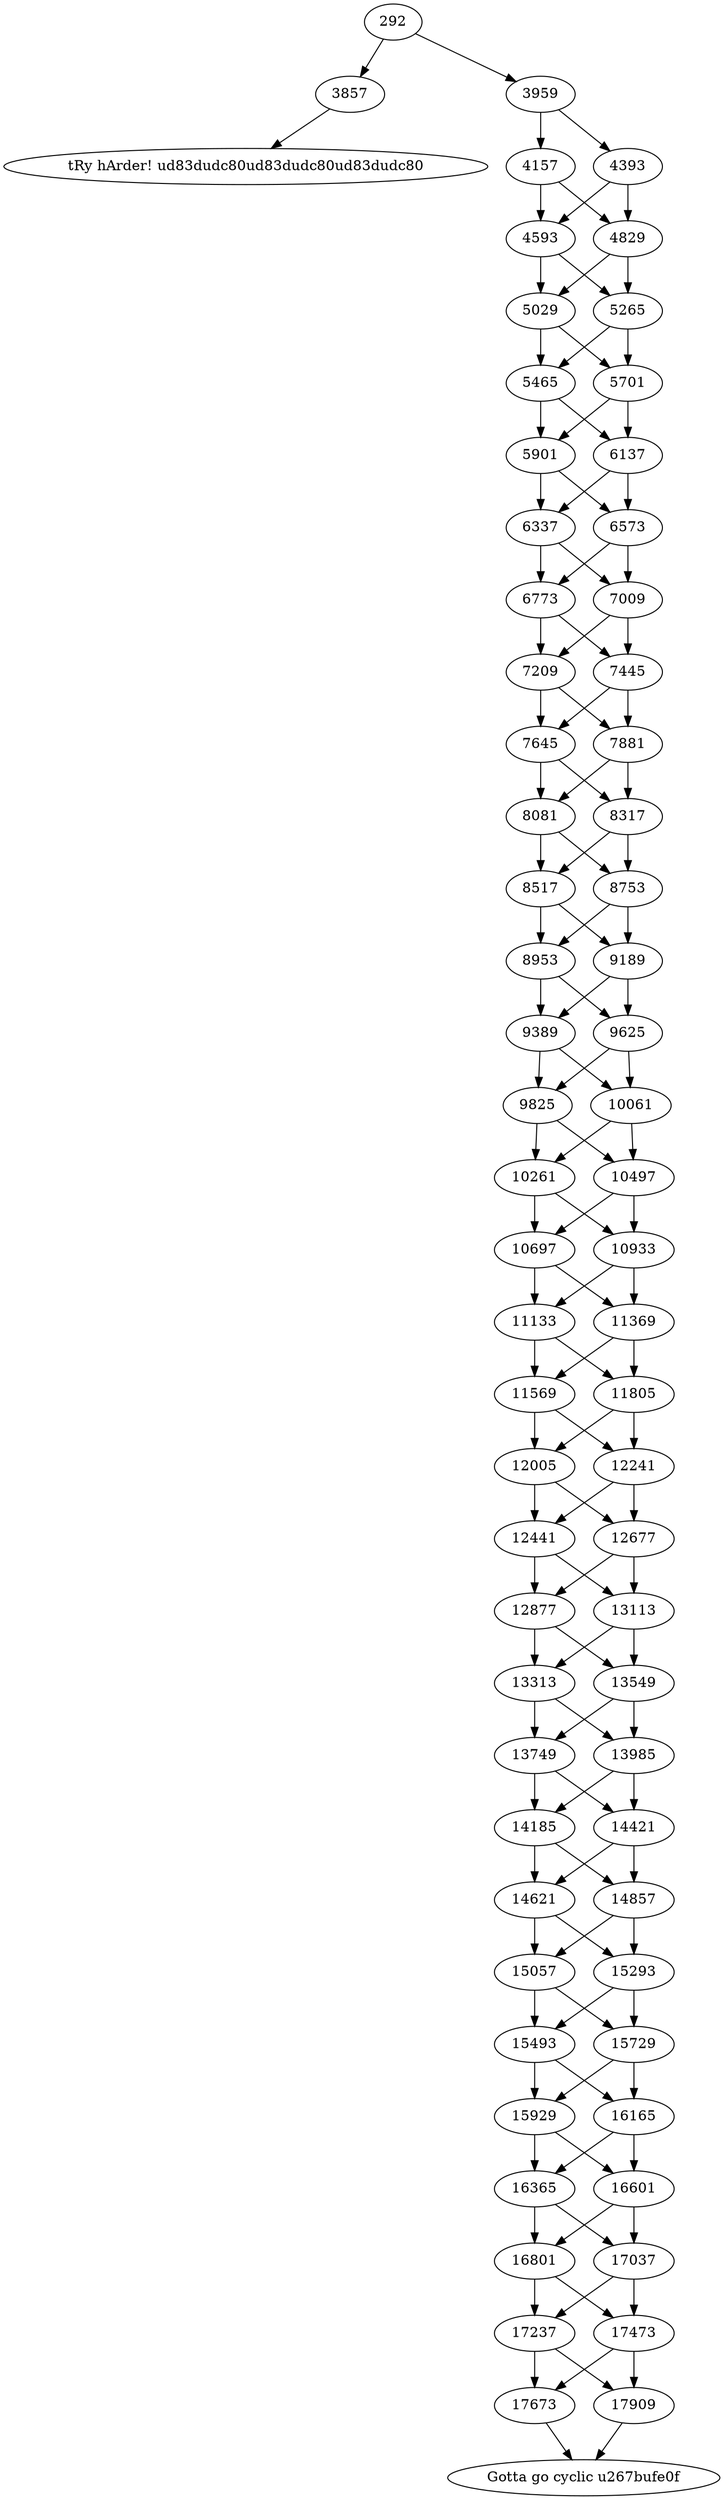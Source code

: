digraph control_flow {
292 -> 3857;
292 -> 3959;
3959 -> 4157;
3959 -> 4393;
3857 -> "tRy hArder! \ud83d\udc80\ud83d\udc80\ud83d\udc80\n";
4393 -> 4593;
4393 -> 4829;
4157 -> 4593;
4157 -> 4829;
4829 -> 5029;
4829 -> 5265;
4593 -> 5029;
4593 -> 5265;
5265 -> 5465;
5265 -> 5701;
5029 -> 5465;
5029 -> 5701;
5701 -> 5901;
5701 -> 6137;
5465 -> 5901;
5465 -> 6137;
6137 -> 6337;
6137 -> 6573;
5901 -> 6337;
5901 -> 6573;
6573 -> 6773;
6573 -> 7009;
6337 -> 6773;
6337 -> 7009;
7009 -> 7209;
7009 -> 7445;
6773 -> 7209;
6773 -> 7445;
7445 -> 7645;
7445 -> 7881;
7209 -> 7645;
7209 -> 7881;
7881 -> 8081;
7881 -> 8317;
7645 -> 8081;
7645 -> 8317;
8317 -> 8517;
8317 -> 8753;
8081 -> 8517;
8081 -> 8753;
8753 -> 8953;
8753 -> 9189;
8517 -> 8953;
8517 -> 9189;
9189 -> 9389;
9189 -> 9625;
8953 -> 9389;
8953 -> 9625;
9625 -> 9825;
9625 -> 10061;
9389 -> 9825;
9389 -> 10061;
10061 -> 10261;
10061 -> 10497;
9825 -> 10261;
9825 -> 10497;
10497 -> 10697;
10497 -> 10933;
10261 -> 10697;
10261 -> 10933;
10933 -> 11133;
10933 -> 11369;
10697 -> 11133;
10697 -> 11369;
11369 -> 11569;
11369 -> 11805;
11133 -> 11569;
11133 -> 11805;
11805 -> 12005;
11805 -> 12241;
11569 -> 12005;
11569 -> 12241;
12241 -> 12441;
12241 -> 12677;
12005 -> 12441;
12005 -> 12677;
12677 -> 12877;
12677 -> 13113;
12441 -> 12877;
12441 -> 13113;
13113 -> 13313;
13113 -> 13549;
12877 -> 13313;
12877 -> 13549;
13549 -> 13749;
13549 -> 13985;
13313 -> 13749;
13313 -> 13985;
13985 -> 14185;
13985 -> 14421;
13749 -> 14185;
13749 -> 14421;
14421 -> 14621;
14421 -> 14857;
14185 -> 14621;
14185 -> 14857;
14857 -> 15057;
14857 -> 15293;
14621 -> 15057;
14621 -> 15293;
15293 -> 15493;
15293 -> 15729;
15057 -> 15493;
15057 -> 15729;
15729 -> 15929;
15729 -> 16165;
15493 -> 15929;
15493 -> 16165;
16165 -> 16365;
16165 -> 16601;
15929 -> 16365;
15929 -> 16601;
16601 -> 16801;
16601 -> 17037;
16365 -> 16801;
16365 -> 17037;
17037 -> 17237;
17037 -> 17473;
16801 -> 17237;
16801 -> 17473;
17473 -> 17673;
17473 -> 17909;
17237 -> 17673;
17237 -> 17909;
17909 -> "Gotta go cyclic \u267b\ufe0f\n";
17673 -> "Gotta go cyclic \u267b\ufe0f\n";
}
